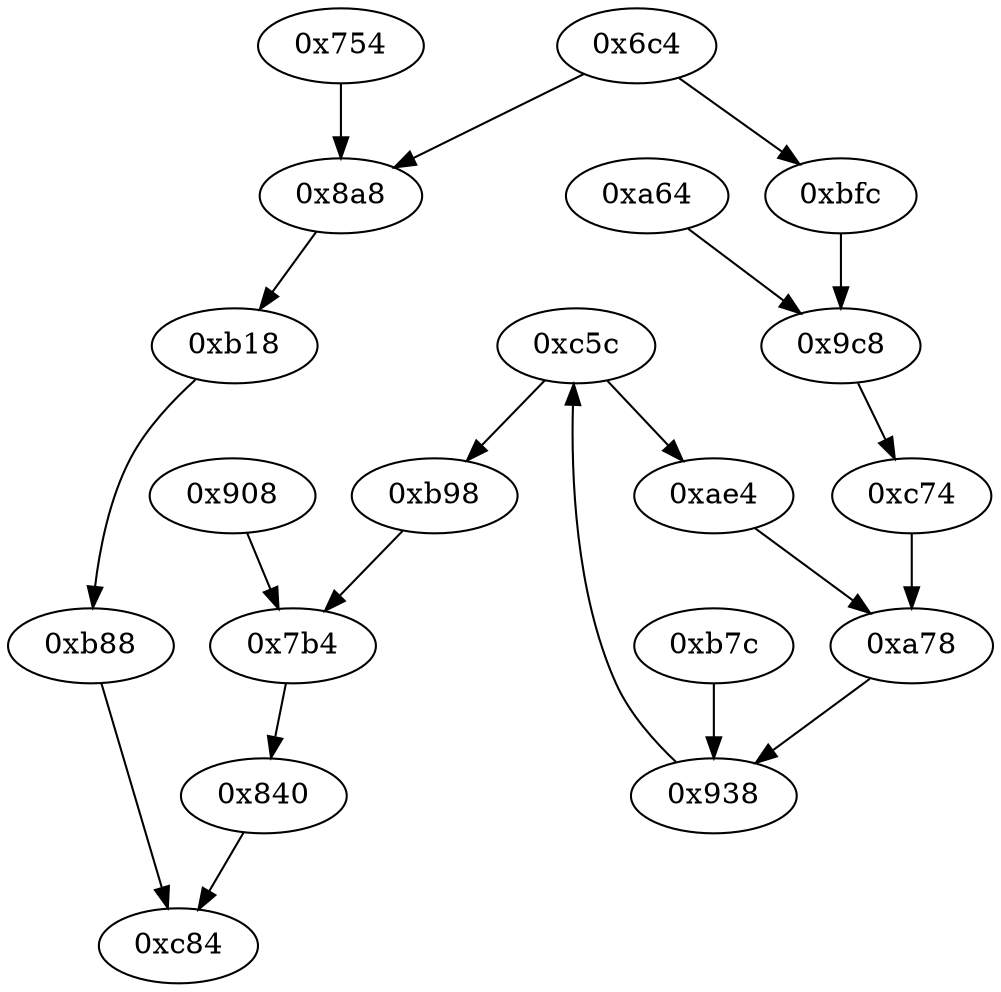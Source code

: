 strict digraph "" {
	"0xb18"	 [opcode="[u'ldr', u'mov', u'ldr', u'ldr', u'add', u'sub', u'sub', u'mul', u'eor', u'and', u'ldr', u'mov', u'mov', u'ldr', u'ldr', u'cmp', \
u'mov', u'teq', u'ldr', u'mov', u'cmp', u'mov', u'cmp', u'mov', u'b']"];
	"0xb88"	 [opcode="[u'mov']"];
	"0xb18" -> "0xb88";
	"0x9c8"	 [opcode="[u'sub', u'str', u'ldr', u'bl', u'bl', u'ldr', u'ldr', u'ldr', u'ldrb', u'str', u'ldr', u'ldr', u'rsb', u'mvn', u'mul', u'eor', \
u'and', u'ldr', u'ldr', u'mov', u'mov', u'cmp', u'mov', u'cmp', u'mov', u'mov', u'cmp', u'mov', u'mov']"];
	"0xc74"	 [opcode="[u'mov']"];
	"0x9c8" -> "0xc74";
	"0xa78"	 [opcode="[u'ldr', u'str', u'ldr', u'ldr', u'ldr', u'ldr', u'sub', u'sub', u'add', u'mul', u'mvn', u'ldr', u'orr', u'mov', u'cmn', u'mov', \
u'ldr', u'cmp', u'mov', u'mov', u'mov', u'cmn', u'mov', u'mov', u'teq', u'mov', u'b']"];
	"0xc74" -> "0xa78";
	"0x908"	 [opcode="[u'ldr', u'cmp', u'mov', u'mov', u'b']"];
	"0x7b4"	 [opcode="[u'ldr', u'ldr', u'ldr', u'ldr', u'sub', u'sub', u'add', u'mul', u'mvn', u'ldr', u'ldr', u'orr', u'mov', u'cmn', u'mov', u'cmp', \
u'mov', u'mov', u'mov', u'cmn', u'mov', u'mov', u'b']"];
	"0x908" -> "0x7b4";
	"0xa64"	 [opcode="[u'sub', u'bl', u'bl', u'ldr', u'b']"];
	"0xa64" -> "0x9c8";
	"0x840"	 [opcode="[u'mov', u'b']"];
	"0xc84"	 [opcode="[u'ldr', u'ldr', u'ldr', u'ldr', u'sub', u'ldr', u'sub', u'pop']"];
	"0x840" -> "0xc84";
	"0x938"	 [opcode="[u'ldr', u'mov', u'cmp', u'mov', u'mov', u'strb', u'ldr', u'ldr', u'ldr', u'ldr', u'cmp', u'mov', u'rsb', u'mvn', u'mul', u'mvn', \
u'mov', u'orr', u'ldr', u'cmn', u'mov', u'teq', u'ldr', u'mov', u'cmn', u'mov', u'cmp', u'mov', u'b']"];
	"0xc5c"	 [opcode="[u'ldrb', u'ldr', u'ldr', u'cmp', u'mov', u'b']"];
	"0x938" -> "0xc5c";
	"0xb7c"	 [opcode="[u'ldr', u'mov', u'b']"];
	"0xb7c" -> "0x938";
	"0x6c4"	 [opcode="[u'push', u'add', u'sub', u'str', u'ldr', u'cmp', u'mvn', u'ldr', u'ldr', u'str', u'ldr', u'ldr', u'ldr', u'mov', u'ldr', u'str', \
u'ldr', u'str', u'ldr', u'str', u'ldr', u'str', u'ldr', u'str', u'ldr', u'ldr', u'ldr', u'ldr', u'str', u'ldr', u'ldr', u'add', \
u'str', u'str', u'str', u'b']"];
	"0x8a8"	 [opcode="[u'ldr', u'mov', u'ldr', u'ldr', u'sub', u'sub', u'add', u'mul', u'mov', u'eor', u'and', u'ldr', u'mov', u'ldr', u'cmp', u'mov', \
u'teq', u'ldr', u'ldr', u'b']"];
	"0x6c4" -> "0x8a8";
	"0xbfc"	 [opcode="[u'ldr', u'mov', u'ldr', u'rsb', u'mvn', u'mul', u'mov', u'eor', u'and', u'ldr', u'mov', u'ldr', u'cmp', u'mov', u'teq', u'ldr', \
u'mov']"];
	"0x6c4" -> "0xbfc";
	"0x8a8" -> "0xb18";
	"0xa78" -> "0x938";
	"0xb98"	 [opcode="[u'ldr', u'ldr', u'ldr', u'ldr', u'add', u'sub', u'sub', u'mul', u'eor', u'and', u'ldr', u'mov', u'mov', u'ldr', u'cmp', u'mov', \
u'cmp', u'mov', u'mov', u'cmp', u'mov', u'mov', u'teq', u'mov', u'b']"];
	"0xb98" -> "0x7b4";
	"0x754"	 [opcode="[u'ldr', u'cmp', u'mov', u'ldr']"];
	"0x754" -> "0x8a8";
	"0xae4"	 [opcode="[u'ldr', u'ldr', u'mul', u'ldr', u'ldr', u'ldr', u'bl', u'ldr', u'ldr', u'sub', u'add', u'add', u'b']"];
	"0xae4" -> "0xa78";
	"0x7b4" -> "0x840";
	"0xc5c" -> "0xb98";
	"0xc5c" -> "0xae4";
	"0xbfc" -> "0x9c8";
	"0xb88" -> "0xc84";
}
